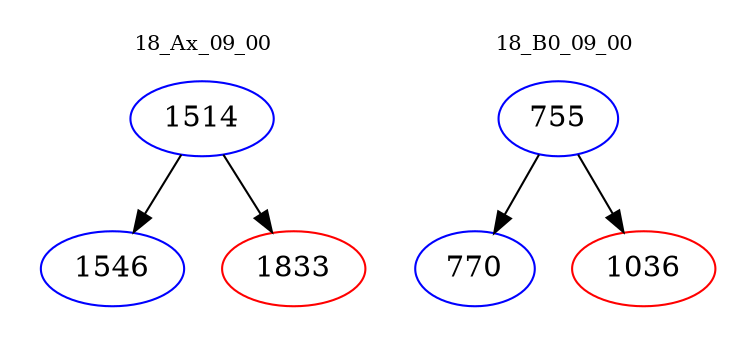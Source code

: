 digraph{
subgraph cluster_0 {
color = white
label = "18_Ax_09_00";
fontsize=10;
T0_1514 [label="1514", color="blue"]
T0_1514 -> T0_1546 [color="black"]
T0_1546 [label="1546", color="blue"]
T0_1514 -> T0_1833 [color="black"]
T0_1833 [label="1833", color="red"]
}
subgraph cluster_1 {
color = white
label = "18_B0_09_00";
fontsize=10;
T1_755 [label="755", color="blue"]
T1_755 -> T1_770 [color="black"]
T1_770 [label="770", color="blue"]
T1_755 -> T1_1036 [color="black"]
T1_1036 [label="1036", color="red"]
}
}
